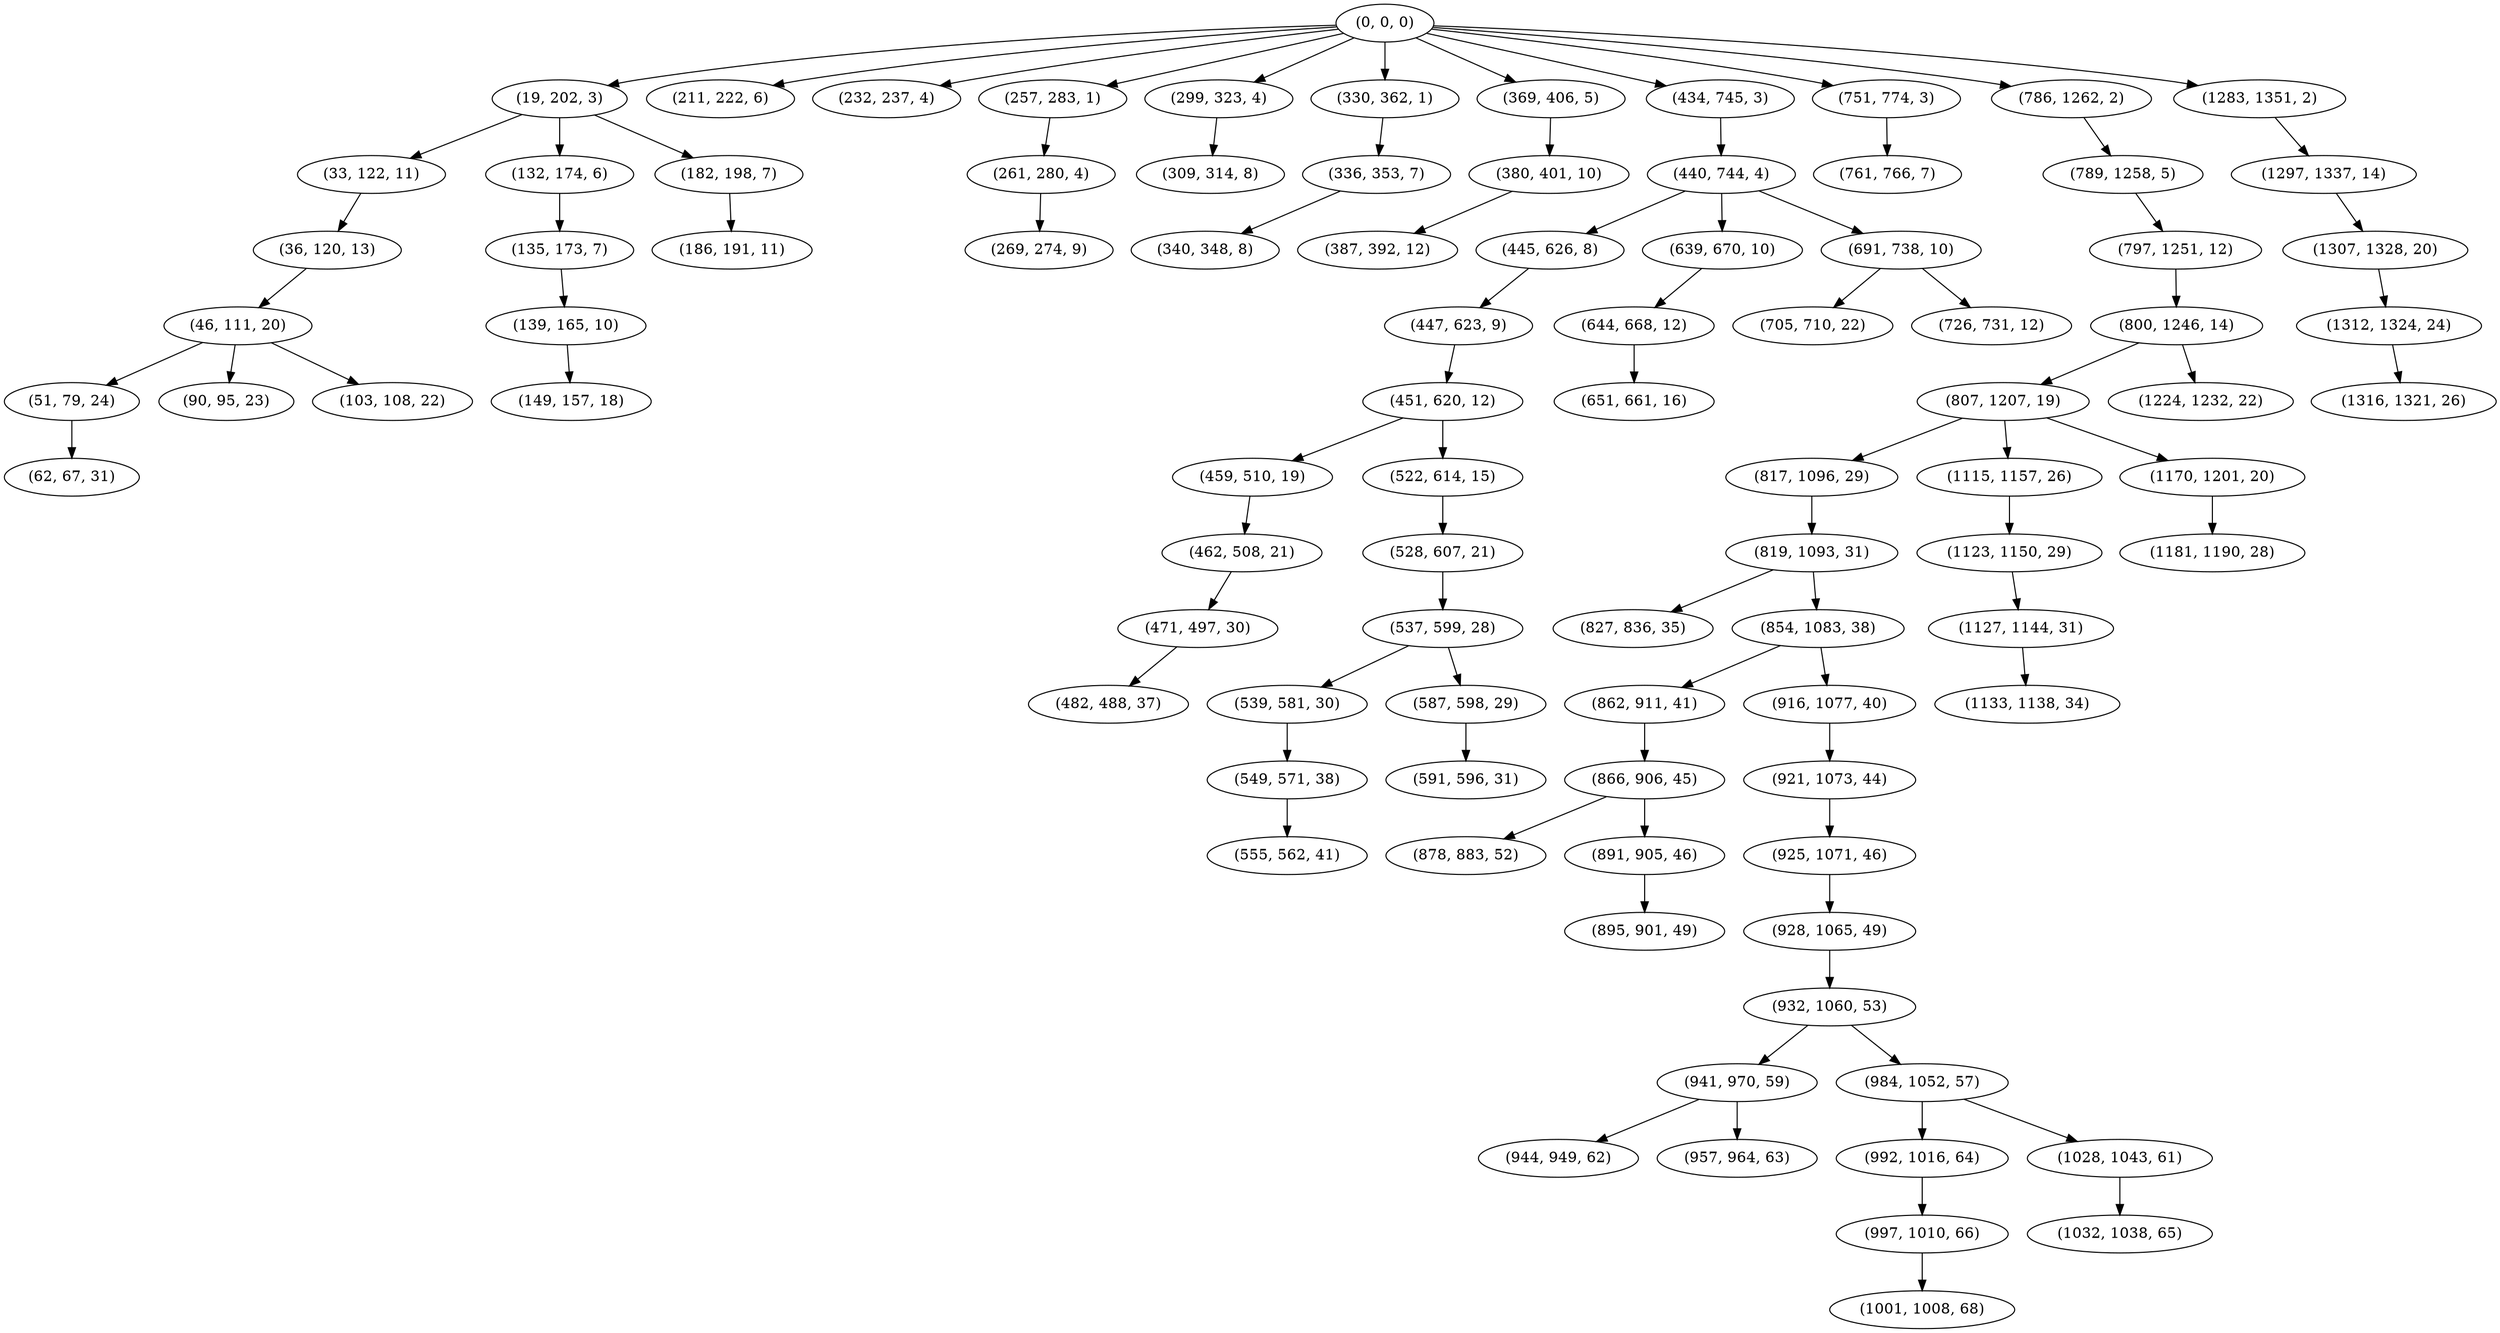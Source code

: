 digraph tree {
    "(0, 0, 0)";
    "(19, 202, 3)";
    "(33, 122, 11)";
    "(36, 120, 13)";
    "(46, 111, 20)";
    "(51, 79, 24)";
    "(62, 67, 31)";
    "(90, 95, 23)";
    "(103, 108, 22)";
    "(132, 174, 6)";
    "(135, 173, 7)";
    "(139, 165, 10)";
    "(149, 157, 18)";
    "(182, 198, 7)";
    "(186, 191, 11)";
    "(211, 222, 6)";
    "(232, 237, 4)";
    "(257, 283, 1)";
    "(261, 280, 4)";
    "(269, 274, 9)";
    "(299, 323, 4)";
    "(309, 314, 8)";
    "(330, 362, 1)";
    "(336, 353, 7)";
    "(340, 348, 8)";
    "(369, 406, 5)";
    "(380, 401, 10)";
    "(387, 392, 12)";
    "(434, 745, 3)";
    "(440, 744, 4)";
    "(445, 626, 8)";
    "(447, 623, 9)";
    "(451, 620, 12)";
    "(459, 510, 19)";
    "(462, 508, 21)";
    "(471, 497, 30)";
    "(482, 488, 37)";
    "(522, 614, 15)";
    "(528, 607, 21)";
    "(537, 599, 28)";
    "(539, 581, 30)";
    "(549, 571, 38)";
    "(555, 562, 41)";
    "(587, 598, 29)";
    "(591, 596, 31)";
    "(639, 670, 10)";
    "(644, 668, 12)";
    "(651, 661, 16)";
    "(691, 738, 10)";
    "(705, 710, 22)";
    "(726, 731, 12)";
    "(751, 774, 3)";
    "(761, 766, 7)";
    "(786, 1262, 2)";
    "(789, 1258, 5)";
    "(797, 1251, 12)";
    "(800, 1246, 14)";
    "(807, 1207, 19)";
    "(817, 1096, 29)";
    "(819, 1093, 31)";
    "(827, 836, 35)";
    "(854, 1083, 38)";
    "(862, 911, 41)";
    "(866, 906, 45)";
    "(878, 883, 52)";
    "(891, 905, 46)";
    "(895, 901, 49)";
    "(916, 1077, 40)";
    "(921, 1073, 44)";
    "(925, 1071, 46)";
    "(928, 1065, 49)";
    "(932, 1060, 53)";
    "(941, 970, 59)";
    "(944, 949, 62)";
    "(957, 964, 63)";
    "(984, 1052, 57)";
    "(992, 1016, 64)";
    "(997, 1010, 66)";
    "(1001, 1008, 68)";
    "(1028, 1043, 61)";
    "(1032, 1038, 65)";
    "(1115, 1157, 26)";
    "(1123, 1150, 29)";
    "(1127, 1144, 31)";
    "(1133, 1138, 34)";
    "(1170, 1201, 20)";
    "(1181, 1190, 28)";
    "(1224, 1232, 22)";
    "(1283, 1351, 2)";
    "(1297, 1337, 14)";
    "(1307, 1328, 20)";
    "(1312, 1324, 24)";
    "(1316, 1321, 26)";
    "(0, 0, 0)" -> "(19, 202, 3)";
    "(0, 0, 0)" -> "(211, 222, 6)";
    "(0, 0, 0)" -> "(232, 237, 4)";
    "(0, 0, 0)" -> "(257, 283, 1)";
    "(0, 0, 0)" -> "(299, 323, 4)";
    "(0, 0, 0)" -> "(330, 362, 1)";
    "(0, 0, 0)" -> "(369, 406, 5)";
    "(0, 0, 0)" -> "(434, 745, 3)";
    "(0, 0, 0)" -> "(751, 774, 3)";
    "(0, 0, 0)" -> "(786, 1262, 2)";
    "(0, 0, 0)" -> "(1283, 1351, 2)";
    "(19, 202, 3)" -> "(33, 122, 11)";
    "(19, 202, 3)" -> "(132, 174, 6)";
    "(19, 202, 3)" -> "(182, 198, 7)";
    "(33, 122, 11)" -> "(36, 120, 13)";
    "(36, 120, 13)" -> "(46, 111, 20)";
    "(46, 111, 20)" -> "(51, 79, 24)";
    "(46, 111, 20)" -> "(90, 95, 23)";
    "(46, 111, 20)" -> "(103, 108, 22)";
    "(51, 79, 24)" -> "(62, 67, 31)";
    "(132, 174, 6)" -> "(135, 173, 7)";
    "(135, 173, 7)" -> "(139, 165, 10)";
    "(139, 165, 10)" -> "(149, 157, 18)";
    "(182, 198, 7)" -> "(186, 191, 11)";
    "(257, 283, 1)" -> "(261, 280, 4)";
    "(261, 280, 4)" -> "(269, 274, 9)";
    "(299, 323, 4)" -> "(309, 314, 8)";
    "(330, 362, 1)" -> "(336, 353, 7)";
    "(336, 353, 7)" -> "(340, 348, 8)";
    "(369, 406, 5)" -> "(380, 401, 10)";
    "(380, 401, 10)" -> "(387, 392, 12)";
    "(434, 745, 3)" -> "(440, 744, 4)";
    "(440, 744, 4)" -> "(445, 626, 8)";
    "(440, 744, 4)" -> "(639, 670, 10)";
    "(440, 744, 4)" -> "(691, 738, 10)";
    "(445, 626, 8)" -> "(447, 623, 9)";
    "(447, 623, 9)" -> "(451, 620, 12)";
    "(451, 620, 12)" -> "(459, 510, 19)";
    "(451, 620, 12)" -> "(522, 614, 15)";
    "(459, 510, 19)" -> "(462, 508, 21)";
    "(462, 508, 21)" -> "(471, 497, 30)";
    "(471, 497, 30)" -> "(482, 488, 37)";
    "(522, 614, 15)" -> "(528, 607, 21)";
    "(528, 607, 21)" -> "(537, 599, 28)";
    "(537, 599, 28)" -> "(539, 581, 30)";
    "(537, 599, 28)" -> "(587, 598, 29)";
    "(539, 581, 30)" -> "(549, 571, 38)";
    "(549, 571, 38)" -> "(555, 562, 41)";
    "(587, 598, 29)" -> "(591, 596, 31)";
    "(639, 670, 10)" -> "(644, 668, 12)";
    "(644, 668, 12)" -> "(651, 661, 16)";
    "(691, 738, 10)" -> "(705, 710, 22)";
    "(691, 738, 10)" -> "(726, 731, 12)";
    "(751, 774, 3)" -> "(761, 766, 7)";
    "(786, 1262, 2)" -> "(789, 1258, 5)";
    "(789, 1258, 5)" -> "(797, 1251, 12)";
    "(797, 1251, 12)" -> "(800, 1246, 14)";
    "(800, 1246, 14)" -> "(807, 1207, 19)";
    "(800, 1246, 14)" -> "(1224, 1232, 22)";
    "(807, 1207, 19)" -> "(817, 1096, 29)";
    "(807, 1207, 19)" -> "(1115, 1157, 26)";
    "(807, 1207, 19)" -> "(1170, 1201, 20)";
    "(817, 1096, 29)" -> "(819, 1093, 31)";
    "(819, 1093, 31)" -> "(827, 836, 35)";
    "(819, 1093, 31)" -> "(854, 1083, 38)";
    "(854, 1083, 38)" -> "(862, 911, 41)";
    "(854, 1083, 38)" -> "(916, 1077, 40)";
    "(862, 911, 41)" -> "(866, 906, 45)";
    "(866, 906, 45)" -> "(878, 883, 52)";
    "(866, 906, 45)" -> "(891, 905, 46)";
    "(891, 905, 46)" -> "(895, 901, 49)";
    "(916, 1077, 40)" -> "(921, 1073, 44)";
    "(921, 1073, 44)" -> "(925, 1071, 46)";
    "(925, 1071, 46)" -> "(928, 1065, 49)";
    "(928, 1065, 49)" -> "(932, 1060, 53)";
    "(932, 1060, 53)" -> "(941, 970, 59)";
    "(932, 1060, 53)" -> "(984, 1052, 57)";
    "(941, 970, 59)" -> "(944, 949, 62)";
    "(941, 970, 59)" -> "(957, 964, 63)";
    "(984, 1052, 57)" -> "(992, 1016, 64)";
    "(984, 1052, 57)" -> "(1028, 1043, 61)";
    "(992, 1016, 64)" -> "(997, 1010, 66)";
    "(997, 1010, 66)" -> "(1001, 1008, 68)";
    "(1028, 1043, 61)" -> "(1032, 1038, 65)";
    "(1115, 1157, 26)" -> "(1123, 1150, 29)";
    "(1123, 1150, 29)" -> "(1127, 1144, 31)";
    "(1127, 1144, 31)" -> "(1133, 1138, 34)";
    "(1170, 1201, 20)" -> "(1181, 1190, 28)";
    "(1283, 1351, 2)" -> "(1297, 1337, 14)";
    "(1297, 1337, 14)" -> "(1307, 1328, 20)";
    "(1307, 1328, 20)" -> "(1312, 1324, 24)";
    "(1312, 1324, 24)" -> "(1316, 1321, 26)";
}
